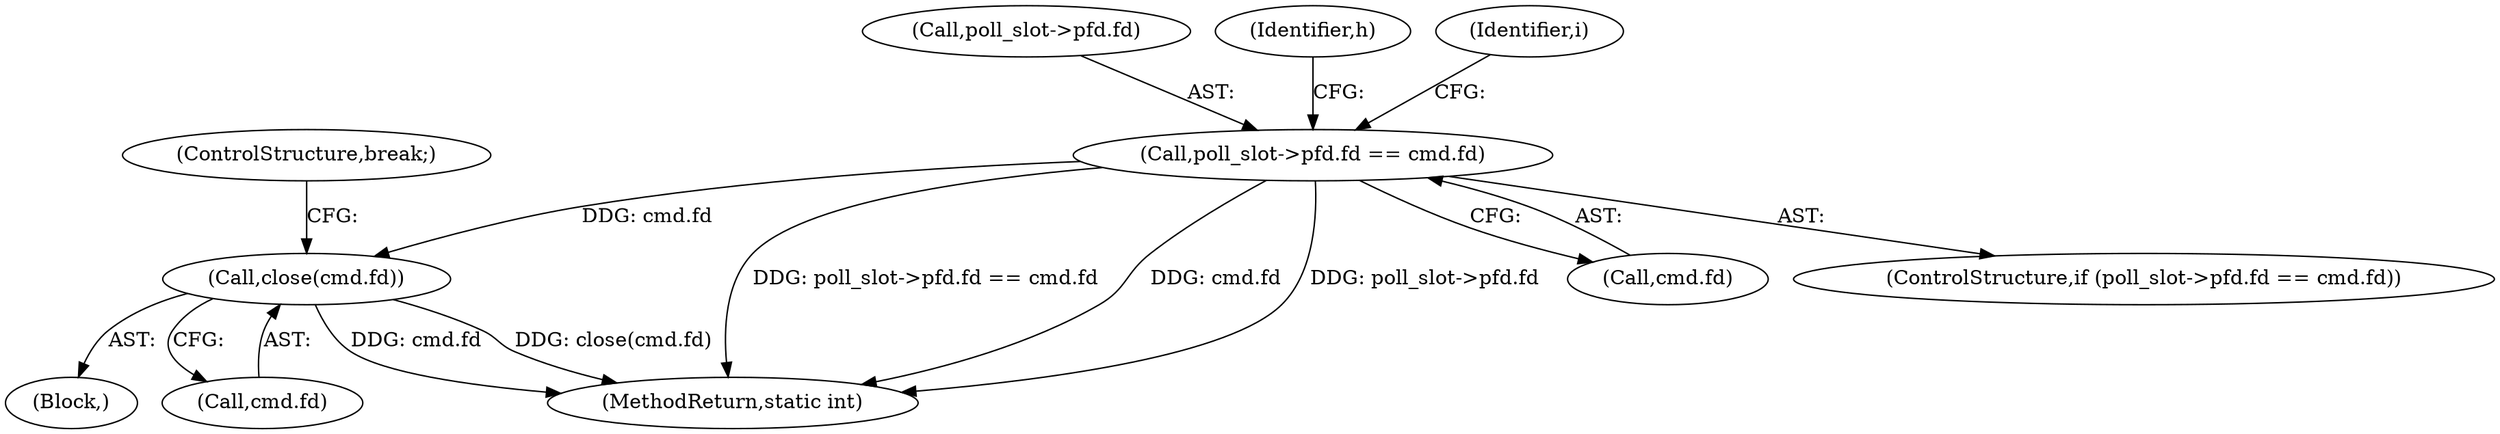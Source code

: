 digraph "0_Android_472271b153c5dc53c28beac55480a8d8434b2d5c_42@pointer" {
"1000182" [label="(Call,poll_slot->pfd.fd == cmd.fd)"];
"1000199" [label="(Call,close(cmd.fd))"];
"1000203" [label="(ControlStructure,break;)"];
"1000183" [label="(Call,poll_slot->pfd.fd)"];
"1000243" [label="(MethodReturn,static int)"];
"1000193" [label="(Identifier,h)"];
"1000199" [label="(Call,close(cmd.fd))"];
"1000141" [label="(Block,)"];
"1000168" [label="(Identifier,i)"];
"1000200" [label="(Call,cmd.fd)"];
"1000182" [label="(Call,poll_slot->pfd.fd == cmd.fd)"];
"1000188" [label="(Call,cmd.fd)"];
"1000181" [label="(ControlStructure,if (poll_slot->pfd.fd == cmd.fd))"];
"1000182" -> "1000181"  [label="AST: "];
"1000182" -> "1000188"  [label="CFG: "];
"1000183" -> "1000182"  [label="AST: "];
"1000188" -> "1000182"  [label="AST: "];
"1000193" -> "1000182"  [label="CFG: "];
"1000168" -> "1000182"  [label="CFG: "];
"1000182" -> "1000243"  [label="DDG: poll_slot->pfd.fd == cmd.fd"];
"1000182" -> "1000243"  [label="DDG: cmd.fd"];
"1000182" -> "1000243"  [label="DDG: poll_slot->pfd.fd"];
"1000182" -> "1000199"  [label="DDG: cmd.fd"];
"1000199" -> "1000141"  [label="AST: "];
"1000199" -> "1000200"  [label="CFG: "];
"1000200" -> "1000199"  [label="AST: "];
"1000203" -> "1000199"  [label="CFG: "];
"1000199" -> "1000243"  [label="DDG: cmd.fd"];
"1000199" -> "1000243"  [label="DDG: close(cmd.fd)"];
}
